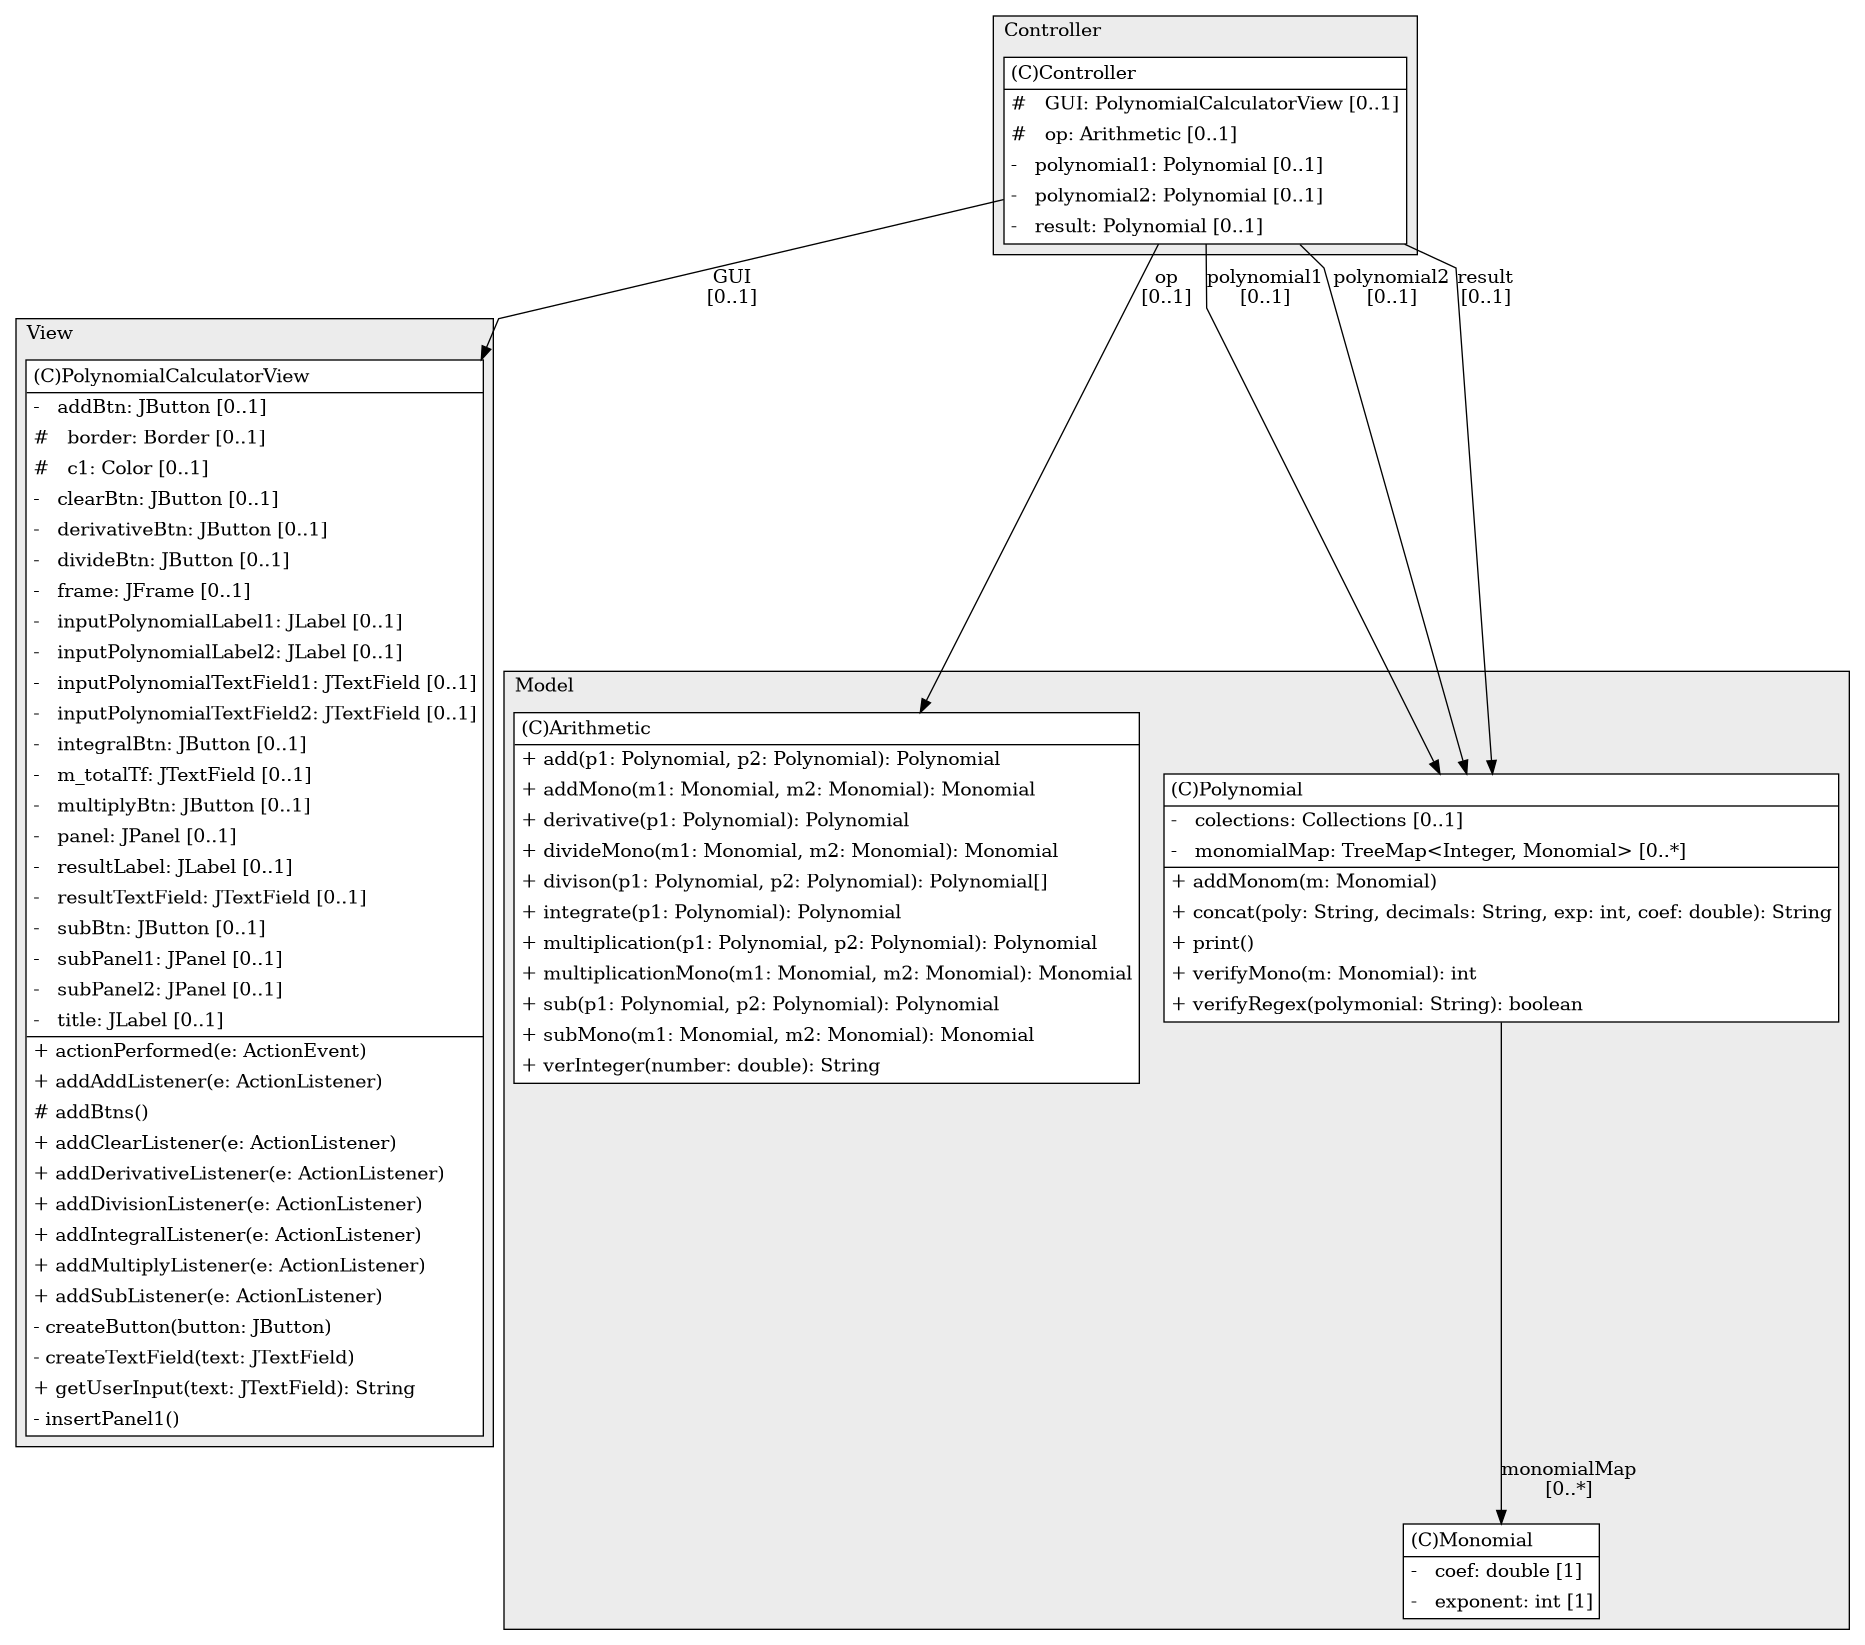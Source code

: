 @startuml

/' diagram meta data start
config=StructureConfiguration;
{
  "projectClassification": {
    "searchMode": "OpenProject", // OpenProject, AllProjects
    "includedProjects": "",
    "pathEndKeywords": "*.impl",
    "isClientPath": "",
    "isClientName": "",
    "isTestPath": "",
    "isTestName": "",
    "isMappingPath": "",
    "isMappingName": "",
    "isDataAccessPath": "",
    "isDataAccessName": "",
    "isDataStructurePath": "",
    "isDataStructureName": "",
    "isInterfaceStructuresPath": "",
    "isInterfaceStructuresName": "",
    "isEntryPointPath": "",
    "isEntryPointName": "",
    "treatFinalFieldsAsMandatory": false
  },
  "graphRestriction": {
    "classPackageExcludeFilter": "",
    "classPackageIncludeFilter": "",
    "classNameExcludeFilter": "",
    "classNameIncludeFilter": "",
    "methodNameExcludeFilter": "",
    "methodNameIncludeFilter": "",
    "removeByInheritance": "", // inheritance/annotation based filtering is done in a second step
    "removeByAnnotation": "",
    "removeByClassPackage": "", // cleanup the graph after inheritance/annotation based filtering is done
    "removeByClassName": "",
    "cutMappings": false,
    "cutEnum": true,
    "cutTests": true,
    "cutClient": true,
    "cutDataAccess": true,
    "cutInterfaceStructures": true,
    "cutDataStructures": true,
    "cutGetterAndSetter": true,
    "cutConstructors": true
  },
  "graphTraversal": {
    "forwardDepth": 3,
    "backwardDepth": 3,
    "classPackageExcludeFilter": "",
    "classPackageIncludeFilter": "",
    "classNameExcludeFilter": "",
    "classNameIncludeFilter": "",
    "methodNameExcludeFilter": "",
    "methodNameIncludeFilter": "",
    "hideMappings": false,
    "hideDataStructures": false,
    "hidePrivateMethods": true,
    "hideInterfaceCalls": true, // indirection: implementation -> interface (is hidden) -> implementation
    "onlyShowApplicationEntryPoints": false, // root node is included
    "useMethodCallsForStructureDiagram": "ForwardOnly" // ForwardOnly, BothDirections, No
  },
  "details": {
    "aggregation": "GroupByClass", // ByClass, GroupByClass, None
    "showClassGenericTypes": true,
    "showMethods": true,
    "showMethodParameterNames": true,
    "showMethodParameterTypes": true,
    "showMethodReturnType": true,
    "showPackageLevels": 2,
    "showDetailedClassStructure": true
  },
  "rootClass": "Controller.Controller",
  "extensionCallbackMethod": "" // qualified.class.name#methodName - signature: public static String method(String)
}
diagram meta data end '/



digraph g {
    rankdir="TB"
    splines=polyline
    

'nodes 
subgraph cluster_1664073796 { 
   	label=Controller
	labeljust=l
	fillcolor="#ececec"
	style=filled
   
   Controller1664073796[
	label=<<TABLE BORDER="1" CELLBORDER="0" CELLPADDING="4" CELLSPACING="0">
<TR><TD ALIGN="LEFT" >(C)Controller</TD></TR>
<HR/>
<TR><TD ALIGN="LEFT" >#   GUI: PolynomialCalculatorView [0..1]</TD></TR>
<TR><TD ALIGN="LEFT" >#   op: Arithmetic [0..1]</TD></TR>
<TR><TD ALIGN="LEFT" >-   polynomial1: Polynomial [0..1]</TD></TR>
<TR><TD ALIGN="LEFT" >-   polynomial2: Polynomial [0..1]</TD></TR>
<TR><TD ALIGN="LEFT" >-   result: Polynomial [0..1]</TD></TR>
</TABLE>>
	style=filled
	margin=0
	shape=plaintext
	fillcolor="#FFFFFF"
];
} 

subgraph cluster_2666181 { 
   	label=View
	labeljust=l
	fillcolor="#ececec"
	style=filled
   
   PolynomialCalculatorView2666181[
	label=<<TABLE BORDER="1" CELLBORDER="0" CELLPADDING="4" CELLSPACING="0">
<TR><TD ALIGN="LEFT" >(C)PolynomialCalculatorView</TD></TR>
<HR/>
<TR><TD ALIGN="LEFT" >-   addBtn: JButton [0..1]</TD></TR>
<TR><TD ALIGN="LEFT" >#   border: Border [0..1]</TD></TR>
<TR><TD ALIGN="LEFT" >#   c1: Color [0..1]</TD></TR>
<TR><TD ALIGN="LEFT" >-   clearBtn: JButton [0..1]</TD></TR>
<TR><TD ALIGN="LEFT" >-   derivativeBtn: JButton [0..1]</TD></TR>
<TR><TD ALIGN="LEFT" >-   divideBtn: JButton [0..1]</TD></TR>
<TR><TD ALIGN="LEFT" >-   frame: JFrame [0..1]</TD></TR>
<TR><TD ALIGN="LEFT" >-   inputPolynomialLabel1: JLabel [0..1]</TD></TR>
<TR><TD ALIGN="LEFT" >-   inputPolynomialLabel2: JLabel [0..1]</TD></TR>
<TR><TD ALIGN="LEFT" >-   inputPolynomialTextField1: JTextField [0..1]</TD></TR>
<TR><TD ALIGN="LEFT" >-   inputPolynomialTextField2: JTextField [0..1]</TD></TR>
<TR><TD ALIGN="LEFT" >-   integralBtn: JButton [0..1]</TD></TR>
<TR><TD ALIGN="LEFT" >-   m_totalTf: JTextField [0..1]</TD></TR>
<TR><TD ALIGN="LEFT" >-   multiplyBtn: JButton [0..1]</TD></TR>
<TR><TD ALIGN="LEFT" >-   panel: JPanel [0..1]</TD></TR>
<TR><TD ALIGN="LEFT" >-   resultLabel: JLabel [0..1]</TD></TR>
<TR><TD ALIGN="LEFT" >-   resultTextField: JTextField [0..1]</TD></TR>
<TR><TD ALIGN="LEFT" >-   subBtn: JButton [0..1]</TD></TR>
<TR><TD ALIGN="LEFT" >-   subPanel1: JPanel [0..1]</TD></TR>
<TR><TD ALIGN="LEFT" >-   subPanel2: JPanel [0..1]</TD></TR>
<TR><TD ALIGN="LEFT" >-   title: JLabel [0..1]</TD></TR>
<HR/>
<TR><TD ALIGN="LEFT" >+ actionPerformed(e: ActionEvent)</TD></TR>
<TR><TD ALIGN="LEFT" >+ addAddListener(e: ActionListener)</TD></TR>
<TR><TD ALIGN="LEFT" ># addBtns()</TD></TR>
<TR><TD ALIGN="LEFT" >+ addClearListener(e: ActionListener)</TD></TR>
<TR><TD ALIGN="LEFT" >+ addDerivativeListener(e: ActionListener)</TD></TR>
<TR><TD ALIGN="LEFT" >+ addDivisionListener(e: ActionListener)</TD></TR>
<TR><TD ALIGN="LEFT" >+ addIntegralListener(e: ActionListener)</TD></TR>
<TR><TD ALIGN="LEFT" >+ addMultiplyListener(e: ActionListener)</TD></TR>
<TR><TD ALIGN="LEFT" >+ addSubListener(e: ActionListener)</TD></TR>
<TR><TD ALIGN="LEFT" >- createButton(button: JButton)</TD></TR>
<TR><TD ALIGN="LEFT" >- createTextField(text: JTextField)</TD></TR>
<TR><TD ALIGN="LEFT" >+ getUserInput(text: JTextField): String</TD></TR>
<TR><TD ALIGN="LEFT" >- insertPanel1()</TD></TR>
</TABLE>>
	style=filled
	margin=0
	shape=plaintext
	fillcolor="#FFFFFF"
];
} 

subgraph cluster_74517257 { 
   	label=Model
	labeljust=l
	fillcolor="#ececec"
	style=filled
   
   Arithmetic74517257[
	label=<<TABLE BORDER="1" CELLBORDER="0" CELLPADDING="4" CELLSPACING="0">
<TR><TD ALIGN="LEFT" >(C)Arithmetic</TD></TR>
<HR/>
<TR><TD ALIGN="LEFT" >+ add(p1: Polynomial, p2: Polynomial): Polynomial</TD></TR>
<TR><TD ALIGN="LEFT" >+ addMono(m1: Monomial, m2: Monomial): Monomial</TD></TR>
<TR><TD ALIGN="LEFT" >+ derivative(p1: Polynomial): Polynomial</TD></TR>
<TR><TD ALIGN="LEFT" >+ divideMono(m1: Monomial, m2: Monomial): Monomial</TD></TR>
<TR><TD ALIGN="LEFT" >+ divison(p1: Polynomial, p2: Polynomial): Polynomial[]</TD></TR>
<TR><TD ALIGN="LEFT" >+ integrate(p1: Polynomial): Polynomial</TD></TR>
<TR><TD ALIGN="LEFT" >+ multiplication(p1: Polynomial, p2: Polynomial): Polynomial</TD></TR>
<TR><TD ALIGN="LEFT" >+ multiplicationMono(m1: Monomial, m2: Monomial): Monomial</TD></TR>
<TR><TD ALIGN="LEFT" >+ sub(p1: Polynomial, p2: Polynomial): Polynomial</TD></TR>
<TR><TD ALIGN="LEFT" >+ subMono(m1: Monomial, m2: Monomial): Monomial</TD></TR>
<TR><TD ALIGN="LEFT" >+ verInteger(number: double): String</TD></TR>
</TABLE>>
	style=filled
	margin=0
	shape=plaintext
	fillcolor="#FFFFFF"
];

Monomial74517257[
	label=<<TABLE BORDER="1" CELLBORDER="0" CELLPADDING="4" CELLSPACING="0">
<TR><TD ALIGN="LEFT" >(C)Monomial</TD></TR>
<HR/>
<TR><TD ALIGN="LEFT" >-   coef: double [1]</TD></TR>
<TR><TD ALIGN="LEFT" >-   exponent: int [1]</TD></TR>
</TABLE>>
	style=filled
	margin=0
	shape=plaintext
	fillcolor="#FFFFFF"
];

Polynomial74517257[
	label=<<TABLE BORDER="1" CELLBORDER="0" CELLPADDING="4" CELLSPACING="0">
<TR><TD ALIGN="LEFT" >(C)Polynomial</TD></TR>
<HR/>
<TR><TD ALIGN="LEFT" >-   colections: Collections [0..1]</TD></TR>
<TR><TD ALIGN="LEFT" >-   monomialMap: TreeMap&lt;Integer, Monomial&gt; [0..*]</TD></TR>
<HR/>
<TR><TD ALIGN="LEFT" >+ addMonom(m: Monomial)</TD></TR>
<TR><TD ALIGN="LEFT" >+ concat(poly: String, decimals: String, exp: int, coef: double): String</TD></TR>
<TR><TD ALIGN="LEFT" >+ print()</TD></TR>
<TR><TD ALIGN="LEFT" >+ verifyMono(m: Monomial): int</TD></TR>
<TR><TD ALIGN="LEFT" >+ verifyRegex(polymonial: String): boolean</TD></TR>
</TABLE>>
	style=filled
	margin=0
	shape=plaintext
	fillcolor="#FFFFFF"
];
} 

'edges    
Controller1664073796 -> Arithmetic74517257[label="op
[0..1]"];
Controller1664073796 -> Polynomial74517257[label="polynomial1
[0..1]"];
Controller1664073796 -> Polynomial74517257[label="polynomial2
[0..1]"];
Controller1664073796 -> Polynomial74517257[label="result
[0..1]"];
Controller1664073796 -> PolynomialCalculatorView2666181[label="GUI
[0..1]"];
Polynomial74517257 -> Monomial74517257[label="monomialMap
[0..*]"];
    
}
@enduml